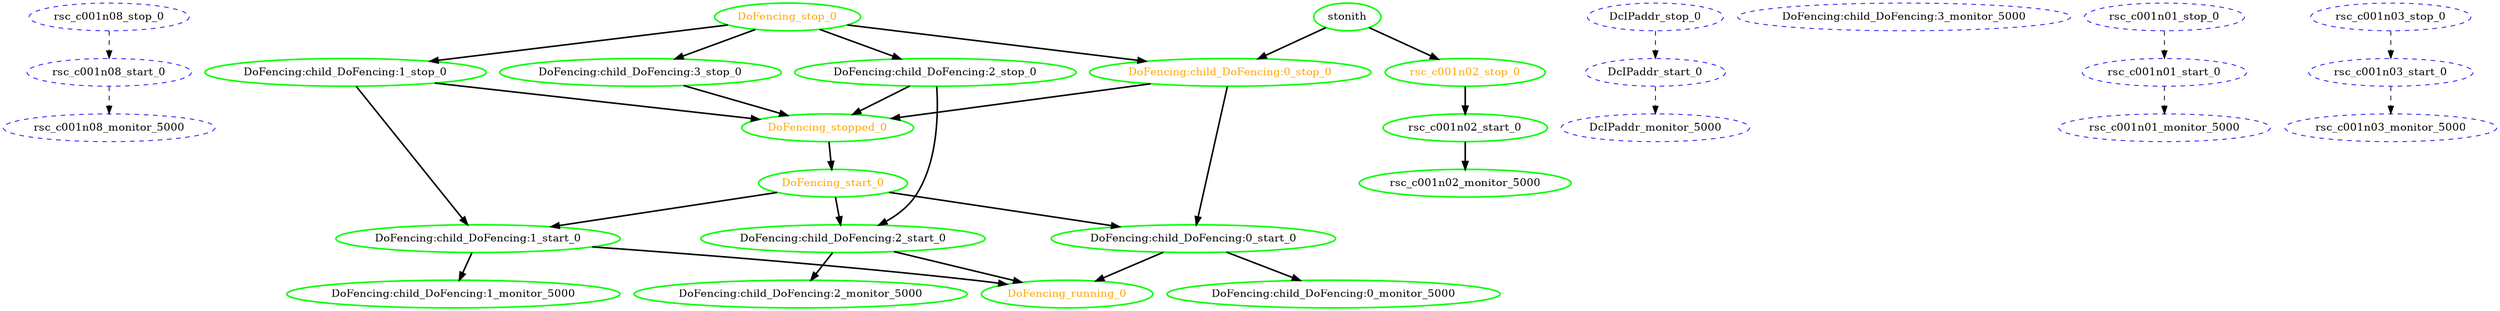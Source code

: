 digraph "g" {
	size = "30,30"
"rsc_c001n08_monitor_5000" [ style="dashed" color="blue" fontcolor="black" ]
"DoFencing:child_DoFencing:1_monitor_5000" [ tooltip="c001n08" style=bold color="green" fontcolor="black" ]
"DcIPaddr_monitor_5000" [ style="dashed" color="blue" fontcolor="black" ]
"DoFencing:child_DoFencing:3_monitor_5000" [ style="dashed" color="blue" fontcolor="black" ]
"DoFencing:child_DoFencing:0_monitor_5000" [ tooltip="c001n01" style=bold color="green" fontcolor="black" ]
"rsc_c001n01_monitor_5000" [ style="dashed" color="blue" fontcolor="black" ]
"rsc_c001n02_monitor_5000" [ tooltip="c001n03" style=bold color="green" fontcolor="black" ]
"DoFencing:child_DoFencing:2_monitor_5000" [ tooltip="c001n03" style=bold color="green" fontcolor="black" ]
"rsc_c001n03_monitor_5000" [ style="dashed" color="blue" fontcolor="black" ]
"DcIPaddr_stop_0" [ style="dashed" color="blue" fontcolor="black" ]
"DcIPaddr_start_0" [ style="dashed" color="blue" fontcolor="black" ]
"rsc_c001n08_stop_0" [ style="dashed" color="blue" fontcolor="black" ]
"rsc_c001n08_start_0" [ style="dashed" color="blue" fontcolor="black" ]
"rsc_c001n02_stop_0" [ tooltip="" style=bold color="green" fontcolor="orange" ]
"rsc_c001n02_start_0" [ tooltip="c001n03" style=bold color="green" fontcolor="black" ]
"rsc_c001n03_stop_0" [ style="dashed" color="blue" fontcolor="black" ]
"rsc_c001n03_start_0" [ style="dashed" color="blue" fontcolor="black" ]
"rsc_c001n01_stop_0" [ style="dashed" color="blue" fontcolor="black" ]
"rsc_c001n01_start_0" [ style="dashed" color="blue" fontcolor="black" ]
"DoFencing:child_DoFencing:0_stop_0" [ tooltip="" style=bold color="green" fontcolor="orange" ]
"DoFencing:child_DoFencing:0_start_0" [ tooltip="c001n01" style=bold color="green" fontcolor="black" ]
"DoFencing:child_DoFencing:1_stop_0" [ tooltip="c001n03" style=bold color="green" fontcolor="black" ]
"DoFencing:child_DoFencing:1_start_0" [ tooltip="c001n08" style=bold color="green" fontcolor="black" ]
"DoFencing:child_DoFencing:2_stop_0" [ tooltip="c001n01" style=bold color="green" fontcolor="black" ]
"DoFencing:child_DoFencing:2_start_0" [ tooltip="c001n03" style=bold color="green" fontcolor="black" ]
"DoFencing:child_DoFencing:3_stop_0" [ tooltip="c001n08" style=bold color="green" fontcolor="black" ]
"DoFencing_start_0" [ tooltip="" style=bold color="green" fontcolor="orange" ]
"DoFencing_running_0" [ tooltip="" style=bold color="green" fontcolor="orange" ]
"DoFencing_stop_0" [ tooltip="" style=bold color="green" fontcolor="orange" ]
"DoFencing_stopped_0" [ tooltip="" style=bold color="green" fontcolor="orange" ]
"stonith" [ tooltip="c001n02" style=bold color="green" fontcolor="black" ]
"rsc_c001n08_start_0" -> "rsc_c001n08_monitor_5000" [ style = dashed]
"DoFencing:child_DoFencing:1_start_0" -> "DoFencing:child_DoFencing:1_monitor_5000" [ style = bold]
"DcIPaddr_start_0" -> "DcIPaddr_monitor_5000" [ style = dashed]
"DoFencing:child_DoFencing:0_start_0" -> "DoFencing:child_DoFencing:0_monitor_5000" [ style = bold]
"rsc_c001n01_start_0" -> "rsc_c001n01_monitor_5000" [ style = dashed]
"rsc_c001n02_start_0" -> "rsc_c001n02_monitor_5000" [ style = bold]
"DoFencing:child_DoFencing:2_start_0" -> "DoFencing:child_DoFencing:2_monitor_5000" [ style = bold]
"rsc_c001n03_start_0" -> "rsc_c001n03_monitor_5000" [ style = dashed]
"DcIPaddr_stop_0" -> "DcIPaddr_start_0" [ style = dashed]
"rsc_c001n08_stop_0" -> "rsc_c001n08_start_0" [ style = dashed]
"stonith" -> "rsc_c001n02_stop_0" [ style = bold]
"rsc_c001n02_stop_0" -> "rsc_c001n02_start_0" [ style = bold]
"rsc_c001n03_stop_0" -> "rsc_c001n03_start_0" [ style = dashed]
"rsc_c001n01_stop_0" -> "rsc_c001n01_start_0" [ style = dashed]
"DoFencing_stop_0" -> "DoFencing:child_DoFencing:0_stop_0" [ style = bold]
"stonith" -> "DoFencing:child_DoFencing:0_stop_0" [ style = bold]
"DoFencing:child_DoFencing:0_stop_0" -> "DoFencing:child_DoFencing:0_start_0" [ style = bold]
"DoFencing_start_0" -> "DoFencing:child_DoFencing:0_start_0" [ style = bold]
"DoFencing_stop_0" -> "DoFencing:child_DoFencing:1_stop_0" [ style = bold]
"DoFencing:child_DoFencing:1_stop_0" -> "DoFencing:child_DoFencing:1_start_0" [ style = bold]
"DoFencing_start_0" -> "DoFencing:child_DoFencing:1_start_0" [ style = bold]
"DoFencing_stop_0" -> "DoFencing:child_DoFencing:2_stop_0" [ style = bold]
"DoFencing:child_DoFencing:2_stop_0" -> "DoFencing:child_DoFencing:2_start_0" [ style = bold]
"DoFencing_start_0" -> "DoFencing:child_DoFencing:2_start_0" [ style = bold]
"DoFencing_stop_0" -> "DoFencing:child_DoFencing:3_stop_0" [ style = bold]
"DoFencing_stopped_0" -> "DoFencing_start_0" [ style = bold]
"DoFencing:child_DoFencing:0_start_0" -> "DoFencing_running_0" [ style = bold]
"DoFencing:child_DoFencing:1_start_0" -> "DoFencing_running_0" [ style = bold]
"DoFencing:child_DoFencing:2_start_0" -> "DoFencing_running_0" [ style = bold]
"DoFencing:child_DoFencing:0_stop_0" -> "DoFencing_stopped_0" [ style = bold]
"DoFencing:child_DoFencing:1_stop_0" -> "DoFencing_stopped_0" [ style = bold]
"DoFencing:child_DoFencing:2_stop_0" -> "DoFencing_stopped_0" [ style = bold]
"DoFencing:child_DoFencing:3_stop_0" -> "DoFencing_stopped_0" [ style = bold]
}
